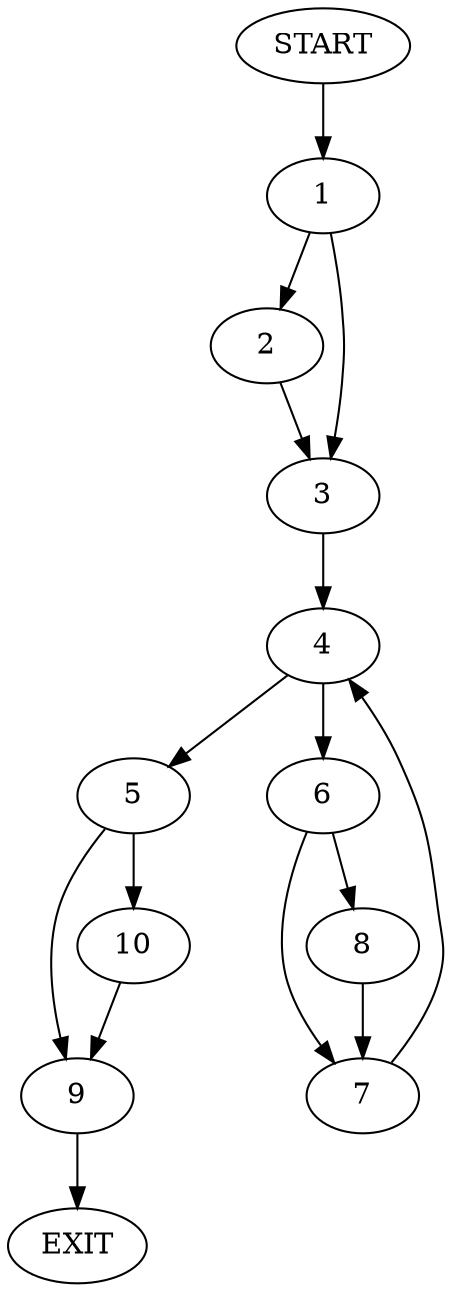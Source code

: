 digraph {
0 [label="START"]
11 [label="EXIT"]
0 -> 1
1 -> 2
1 -> 3
3 -> 4
2 -> 3
4 -> 5
4 -> 6
6 -> 7
6 -> 8
5 -> 9
5 -> 10
8 -> 7
7 -> 4
9 -> 11
10 -> 9
}
